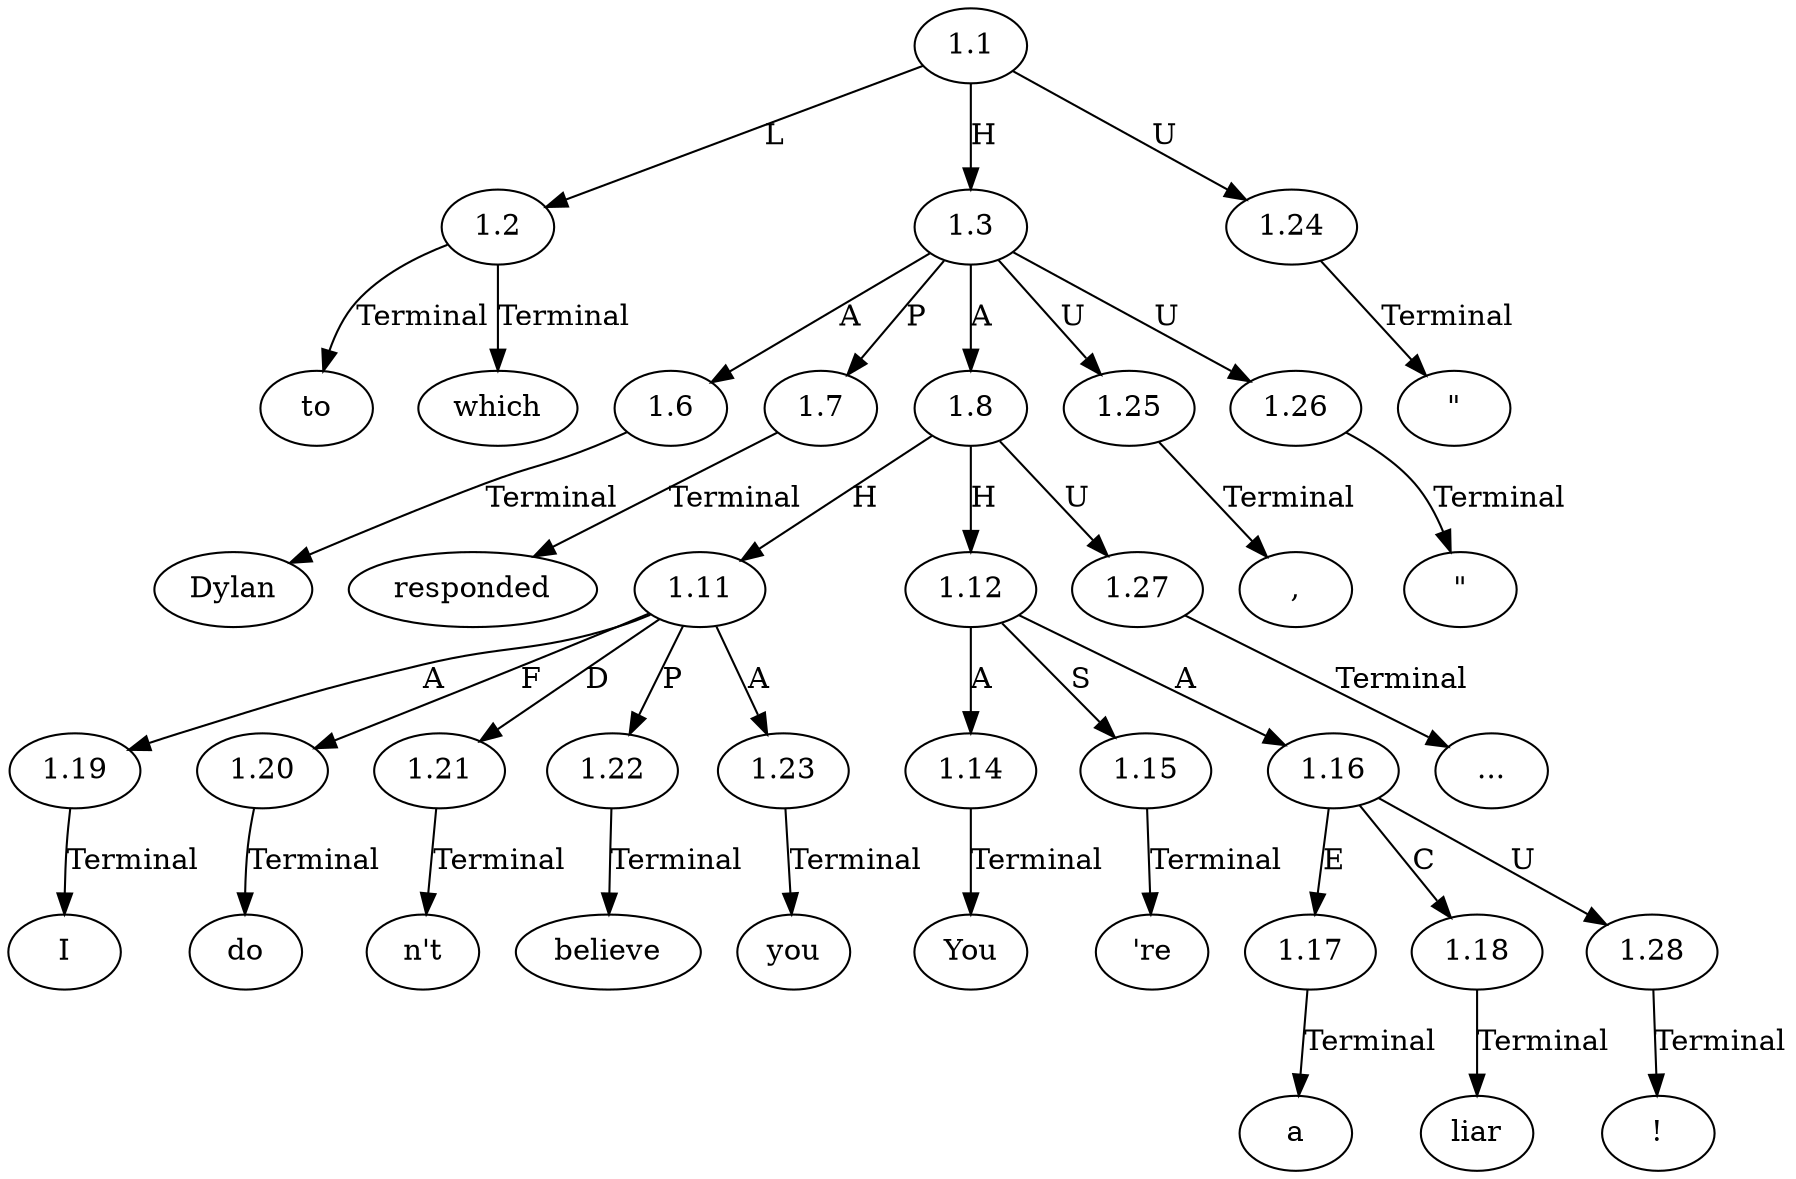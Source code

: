 // Graph
digraph {
	0.1 [label="\"" ordering=out]
	0.10 [label="n't" ordering=out]
	0.11 [label=believe ordering=out]
	0.12 [label=you ordering=out]
	0.13 [label="..." ordering=out]
	0.14 [label=You ordering=out]
	0.15 [label="'re" ordering=out]
	0.16 [label=a ordering=out]
	0.17 [label=liar ordering=out]
	0.18 [label="!" ordering=out]
	0.2 [label=to ordering=out]
	0.3 [label=which ordering=out]
	0.4 [label=Dylan ordering=out]
	0.5 [label=responded ordering=out]
	0.6 [label="," ordering=out]
	0.7 [label="\"" ordering=out]
	0.8 [label=I ordering=out]
	0.9 [label=do ordering=out]
	1.1 [label=1.1 ordering=out]
	1.2 [label=1.2 ordering=out]
	1.3 [label=1.3 ordering=out]
	1.6 [label=1.6 ordering=out]
	1.7 [label=1.7 ordering=out]
	1.8 [label=1.8 ordering=out]
	1.11 [label=1.11 ordering=out]
	1.12 [label=1.12 ordering=out]
	1.14 [label=1.14 ordering=out]
	1.15 [label=1.15 ordering=out]
	1.16 [label=1.16 ordering=out]
	1.17 [label=1.17 ordering=out]
	1.18 [label=1.18 ordering=out]
	1.19 [label=1.19 ordering=out]
	1.20 [label=1.20 ordering=out]
	1.21 [label=1.21 ordering=out]
	1.22 [label=1.22 ordering=out]
	1.23 [label=1.23 ordering=out]
	1.24 [label=1.24 ordering=out]
	1.25 [label=1.25 ordering=out]
	1.26 [label=1.26 ordering=out]
	1.27 [label=1.27 ordering=out]
	1.28 [label=1.28 ordering=out]
	1.1 -> 1.2 [label=L ordering=out]
	1.1 -> 1.3 [label=H ordering=out]
	1.1 -> 1.24 [label=U ordering=out]
	1.2 -> 0.2 [label=Terminal ordering=out]
	1.2 -> 0.3 [label=Terminal ordering=out]
	1.3 -> 1.6 [label=A ordering=out]
	1.3 -> 1.7 [label=P ordering=out]
	1.3 -> 1.8 [label=A ordering=out]
	1.3 -> 1.25 [label=U ordering=out]
	1.3 -> 1.26 [label=U ordering=out]
	1.6 -> 0.4 [label=Terminal ordering=out]
	1.7 -> 0.5 [label=Terminal ordering=out]
	1.8 -> 1.11 [label=H ordering=out]
	1.8 -> 1.12 [label=H ordering=out]
	1.8 -> 1.27 [label=U ordering=out]
	1.11 -> 1.19 [label=A ordering=out]
	1.11 -> 1.20 [label=F ordering=out]
	1.11 -> 1.21 [label=D ordering=out]
	1.11 -> 1.22 [label=P ordering=out]
	1.11 -> 1.23 [label=A ordering=out]
	1.12 -> 1.14 [label=A ordering=out]
	1.12 -> 1.15 [label=S ordering=out]
	1.12 -> 1.16 [label=A ordering=out]
	1.14 -> 0.14 [label=Terminal ordering=out]
	1.15 -> 0.15 [label=Terminal ordering=out]
	1.16 -> 1.17 [label=E ordering=out]
	1.16 -> 1.18 [label=C ordering=out]
	1.16 -> 1.28 [label=U ordering=out]
	1.17 -> 0.16 [label=Terminal ordering=out]
	1.18 -> 0.17 [label=Terminal ordering=out]
	1.19 -> 0.8 [label=Terminal ordering=out]
	1.20 -> 0.9 [label=Terminal ordering=out]
	1.21 -> 0.10 [label=Terminal ordering=out]
	1.22 -> 0.11 [label=Terminal ordering=out]
	1.23 -> 0.12 [label=Terminal ordering=out]
	1.24 -> 0.1 [label=Terminal ordering=out]
	1.25 -> 0.6 [label=Terminal ordering=out]
	1.26 -> 0.7 [label=Terminal ordering=out]
	1.27 -> 0.13 [label=Terminal ordering=out]
	1.28 -> 0.18 [label=Terminal ordering=out]
}
